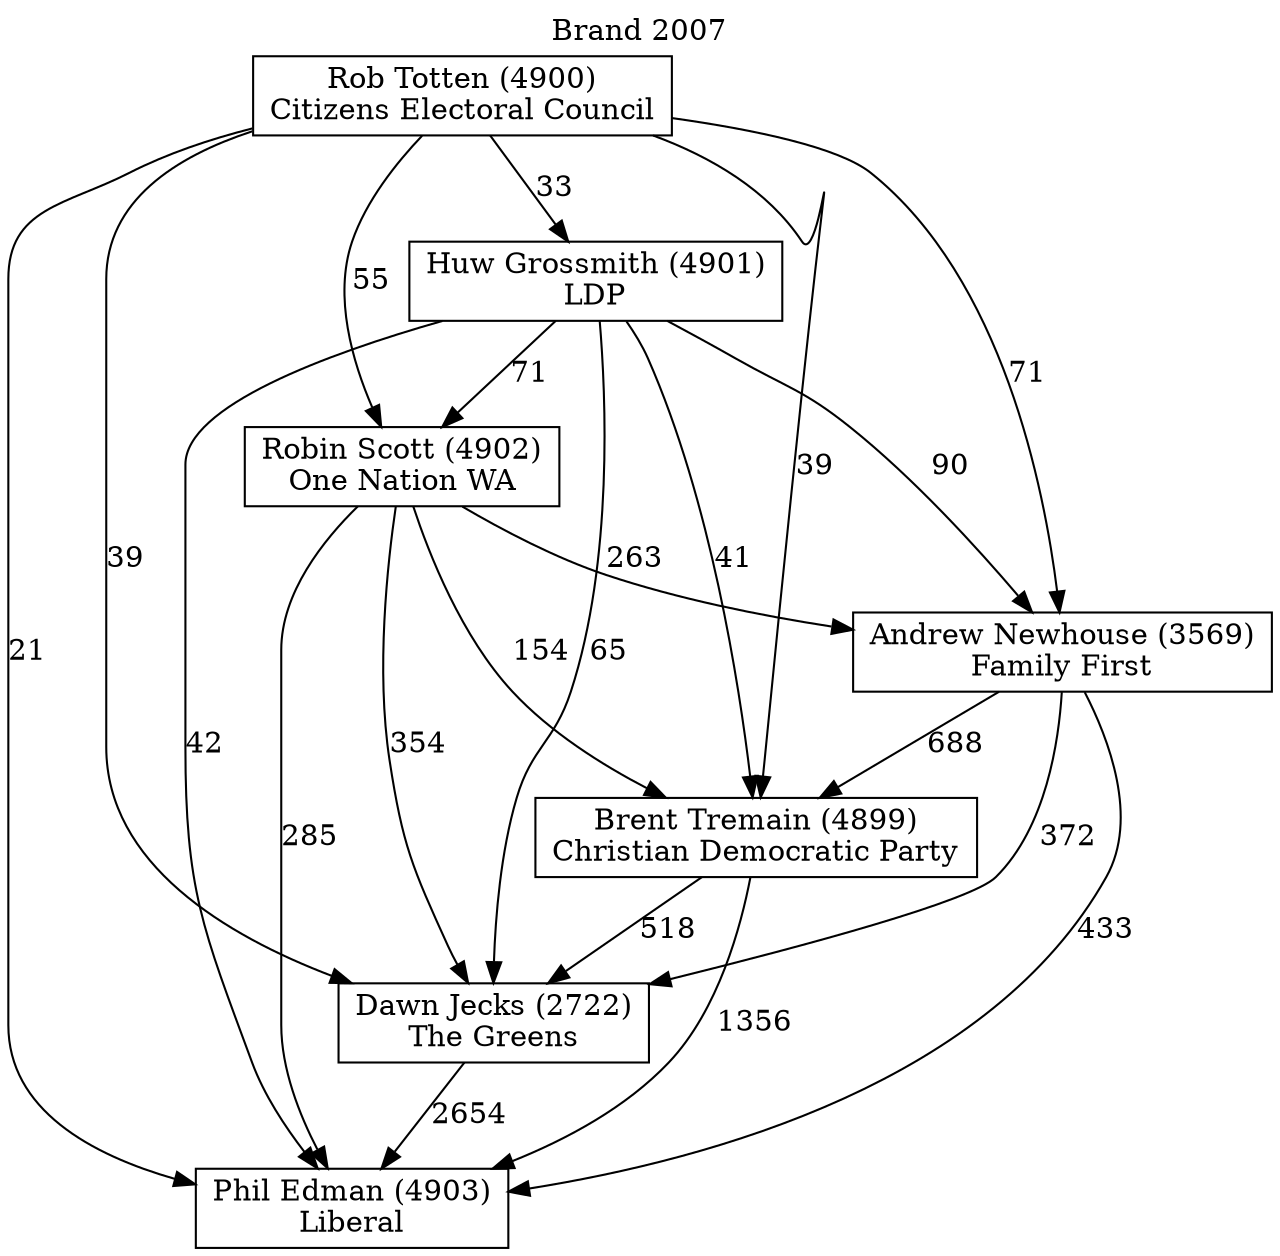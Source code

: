 // House preference flow
digraph "Phil Edman (4903)_Brand_2007" {
	graph [label="Brand 2007" labelloc=t mclimit=10]
	node [shape=box]
	"Phil Edman (4903)" [label="Phil Edman (4903)
Liberal"]
	"Dawn Jecks (2722)" [label="Dawn Jecks (2722)
The Greens"]
	"Brent Tremain (4899)" [label="Brent Tremain (4899)
Christian Democratic Party"]
	"Andrew Newhouse (3569)" [label="Andrew Newhouse (3569)
Family First"]
	"Robin Scott (4902)" [label="Robin Scott (4902)
One Nation WA"]
	"Huw Grossmith (4901)" [label="Huw Grossmith (4901)
LDP"]
	"Rob Totten (4900)" [label="Rob Totten (4900)
Citizens Electoral Council"]
	"Dawn Jecks (2722)" -> "Phil Edman (4903)" [label=2654]
	"Brent Tremain (4899)" -> "Dawn Jecks (2722)" [label=518]
	"Andrew Newhouse (3569)" -> "Brent Tremain (4899)" [label=688]
	"Robin Scott (4902)" -> "Andrew Newhouse (3569)" [label=263]
	"Huw Grossmith (4901)" -> "Robin Scott (4902)" [label=71]
	"Rob Totten (4900)" -> "Huw Grossmith (4901)" [label=33]
	"Brent Tremain (4899)" -> "Phil Edman (4903)" [label=1356]
	"Andrew Newhouse (3569)" -> "Phil Edman (4903)" [label=433]
	"Robin Scott (4902)" -> "Phil Edman (4903)" [label=285]
	"Huw Grossmith (4901)" -> "Phil Edman (4903)" [label=42]
	"Rob Totten (4900)" -> "Phil Edman (4903)" [label=21]
	"Rob Totten (4900)" -> "Robin Scott (4902)" [label=55]
	"Huw Grossmith (4901)" -> "Andrew Newhouse (3569)" [label=90]
	"Rob Totten (4900)" -> "Andrew Newhouse (3569)" [label=71]
	"Robin Scott (4902)" -> "Brent Tremain (4899)" [label=154]
	"Huw Grossmith (4901)" -> "Brent Tremain (4899)" [label=41]
	"Rob Totten (4900)" -> "Brent Tremain (4899)" [label=39]
	"Andrew Newhouse (3569)" -> "Dawn Jecks (2722)" [label=372]
	"Robin Scott (4902)" -> "Dawn Jecks (2722)" [label=354]
	"Huw Grossmith (4901)" -> "Dawn Jecks (2722)" [label=65]
	"Rob Totten (4900)" -> "Dawn Jecks (2722)" [label=39]
}
